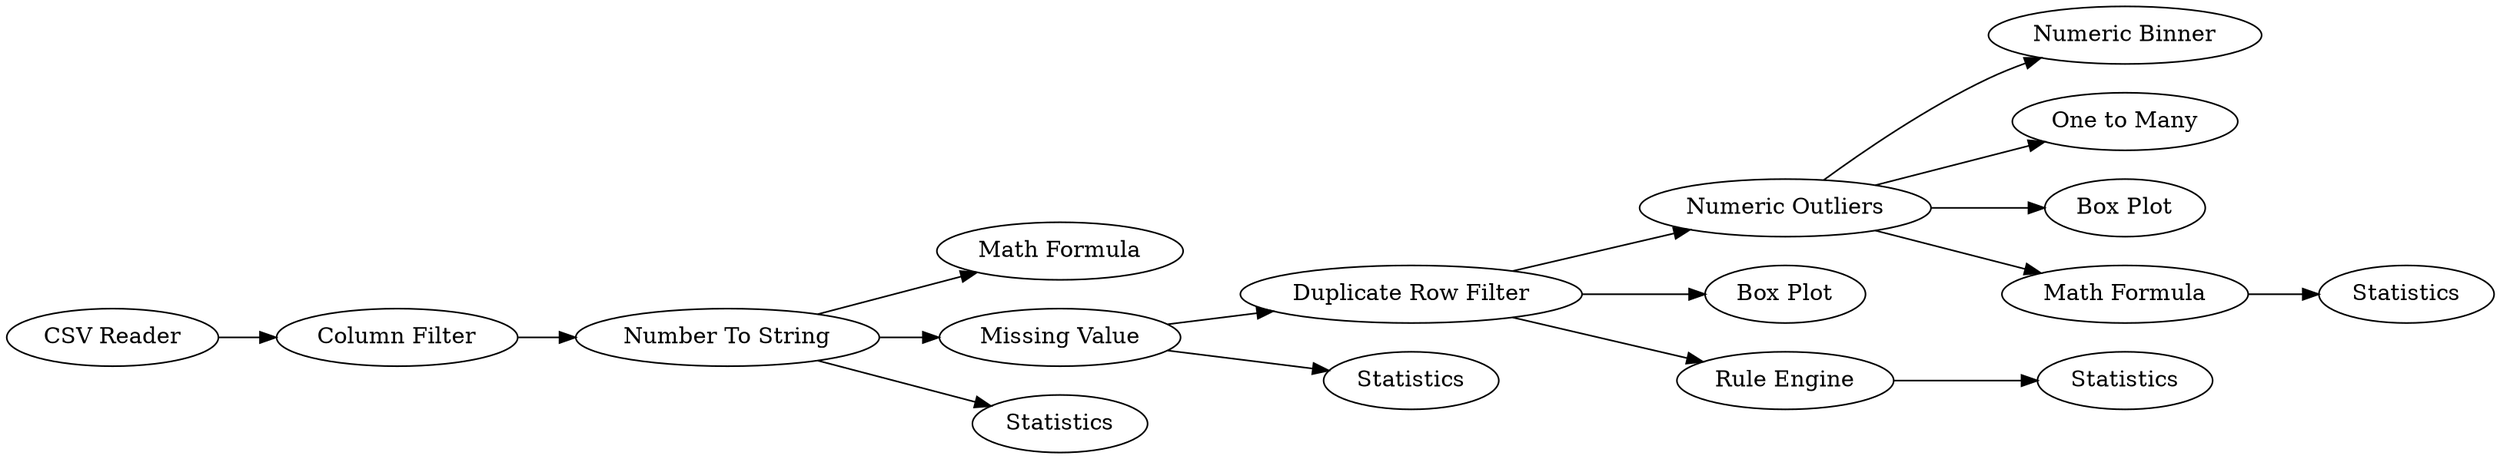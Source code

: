 digraph {
	5 -> 8
	10 -> 13
	13 -> 20
	10 -> 7
	13 -> 19
	5 -> 4
	15 -> 16
	13 -> 14
	3 -> 5
	10 -> 15
	13 -> 17
	4 -> 10
	5 -> 6
	17 -> 18
	1 -> 3
	4 -> 9
	5 [label="Number To String"]
	16 [label=Statistics]
	13 [label="Numeric Outliers"]
	20 [label="Numeric Binner"]
	1 [label="CSV Reader"]
	7 [label="Box Plot"]
	9 [label=Statistics]
	4 [label="Missing Value"]
	18 [label=Statistics]
	6 [label=Statistics]
	8 [label="Math Formula"]
	15 [label="Rule Engine"]
	14 [label="Box Plot"]
	17 [label="Math Formula"]
	3 [label="Column Filter"]
	10 [label="Duplicate Row Filter"]
	19 [label="One to Many"]
	rankdir=LR
}
